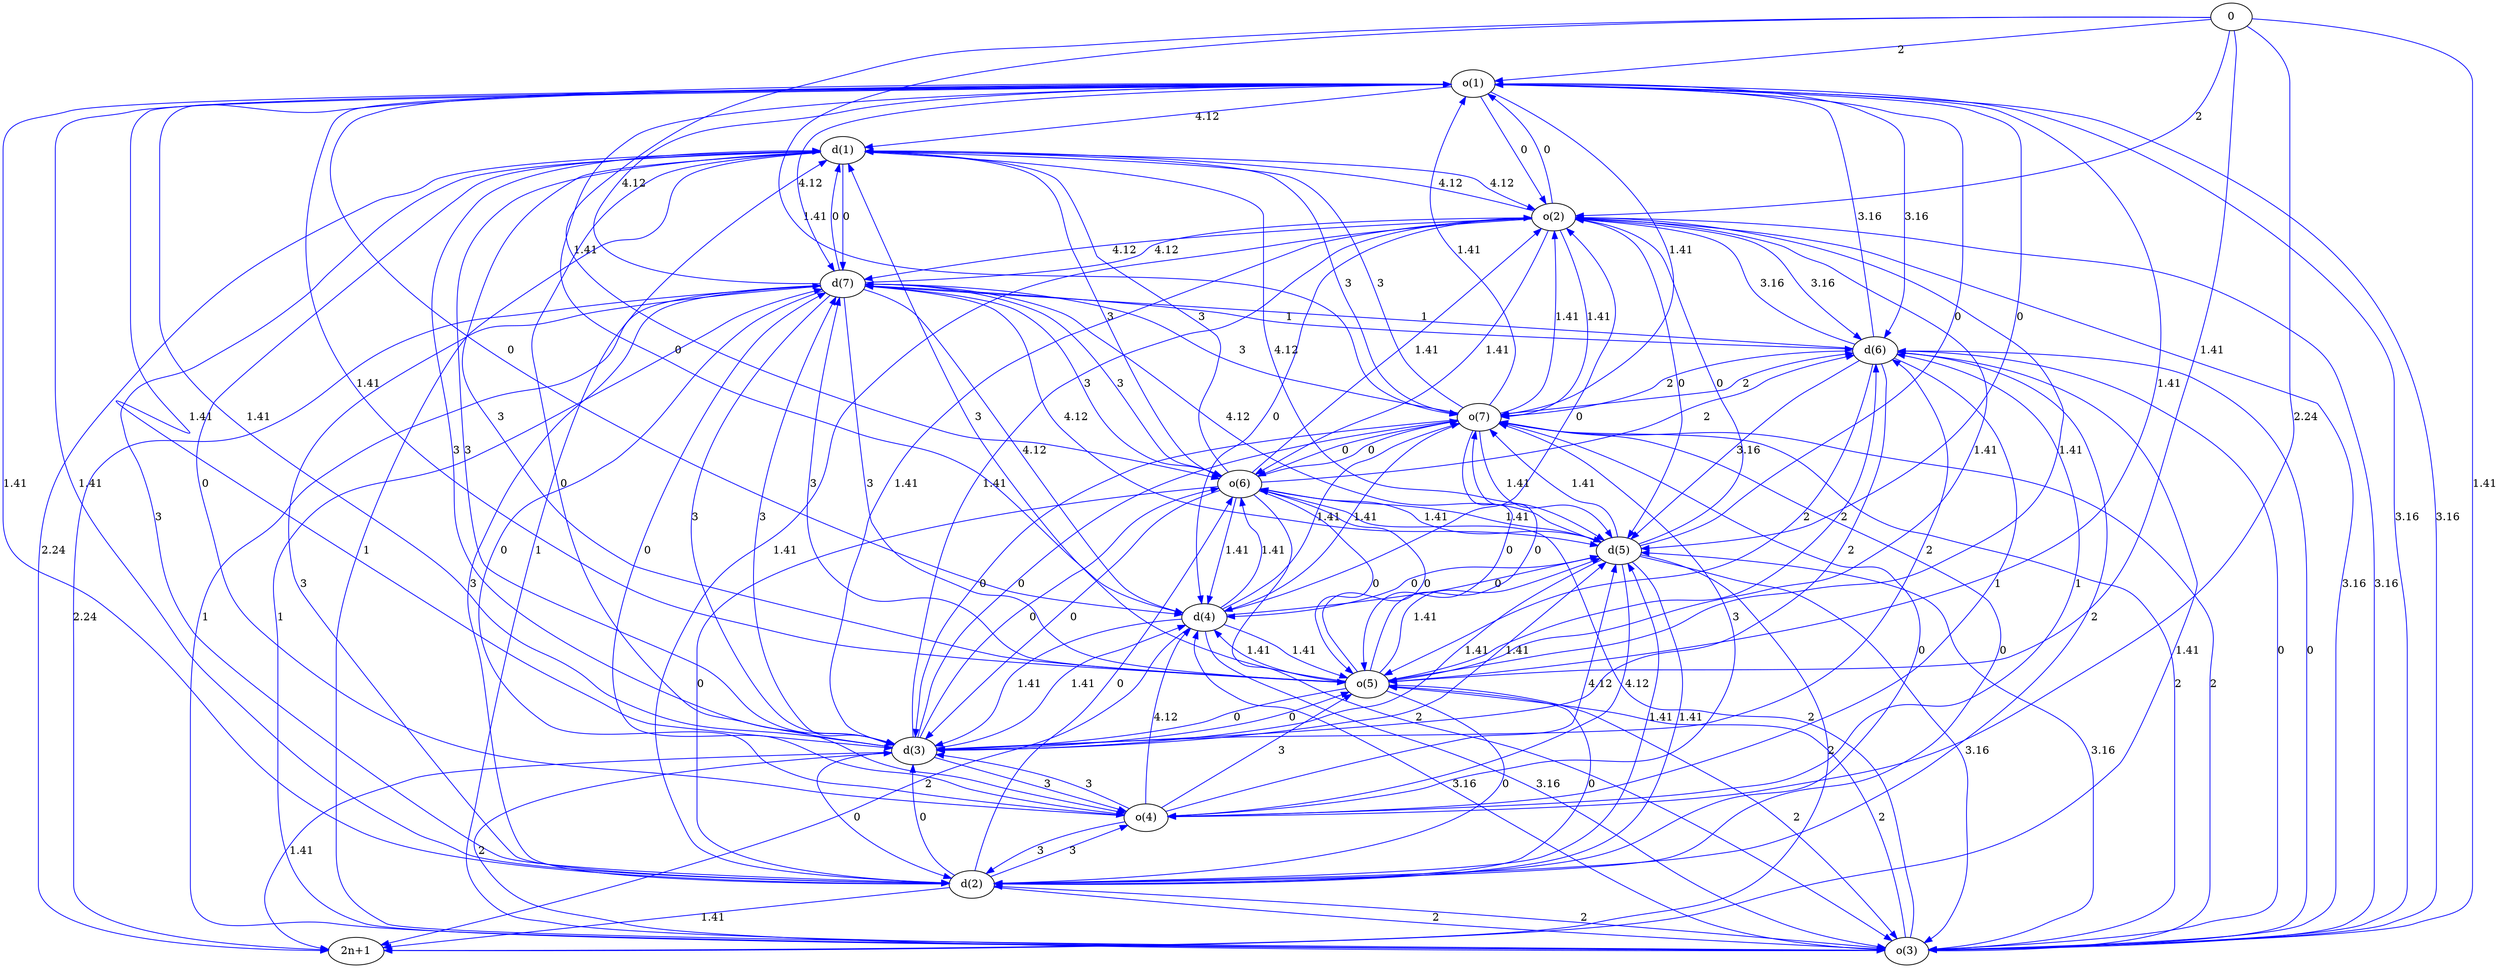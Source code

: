 digraph G {
0[label="0"];
15[label="2n+1"];
1[label="o(1)"];
8[label="d(1)"];
2[label="o(2)"];
9[label="d(2)"];
3[label="o(3)"];
10[label="d(3)"];
4[label="o(4)"];
11[label="d(4)"];
5[label="o(5)"];
12[label="d(5)"];
6[label="o(6)"];
13[label="d(6)"];
7[label="o(7)"];
14[label="d(7)"];
0->1 [label="2", color="blue"];
0->2 [label="2", color="blue"];
0->3 [label="1.41", color="blue"];
0->4 [label="2.24", color="blue"];
0->5 [label="1.41", color="blue"];
0->6 [label="1.41", color="blue"];
0->7 [label="1.41", color="blue"];
1->8 [label="4.12", color="blue"];
1->2 [label="0", color="blue"];
1->9 [label="1.41", color="blue"];
1->3 [label="3.16", color="blue"];
1->10 [label="1.41", color="blue"];
1->11 [label="0", color="blue"];
1->5 [label="1.41", color="blue"];
1->12 [label="0", color="blue"];
1->13 [label="3.16", color="blue"];
1->7 [label="1.41", color="blue"];
1->14 [label="4.12", color="blue"];
8->15 [label="2.24", color="blue"];
8->2 [label="4.12", color="blue"];
8->9 [label="3", color="blue"];
8->3 [label="1", color="blue"];
8->10 [label="3", color="blue"];
8->4 [label="0", color="blue"];
8->5 [label="3", color="blue"];
8->12 [label="4.12", color="blue"];
8->6 [label="3", color="blue"];
8->7 [label="3", color="blue"];
8->14 [label="0", color="blue"];
2->1 [label="0", color="blue"];
2->8 [label="4.12", color="blue"];
2->9 [label="1.41", color="blue"];
2->3 [label="3.16", color="blue"];
2->10 [label="1.41", color="blue"];
2->11 [label="0", color="blue"];
2->5 [label="1.41", color="blue"];
2->12 [label="0", color="blue"];
2->6 [label="1.41", color="blue"];
2->13 [label="3.16", color="blue"];
2->7 [label="1.41", color="blue"];
2->14 [label="4.12", color="blue"];
9->15 [label="1.41", color="blue"];
9->1 [label="1.41", color="blue"];
9->3 [label="2", color="blue"];
9->10 [label="0", color="blue"];
9->4 [label="3", color="blue"];
9->5 [label="0", color="blue"];
9->12 [label="1.41", color="blue"];
9->6 [label="0", color="blue"];
9->7 [label="0", color="blue"];
9->14 [label="3", color="blue"];
3->1 [label="3.16", color="blue"];
3->8 [label="1", color="blue"];
3->2 [label="3.16", color="blue"];
3->9 [label="2", color="blue"];
3->10 [label="2", color="blue"];
3->11 [label="3.16", color="blue"];
3->5 [label="2", color="blue"];
3->12 [label="3.16", color="blue"];
3->6 [label="2", color="blue"];
3->13 [label="0", color="blue"];
3->7 [label="2", color="blue"];
3->14 [label="1", color="blue"];
10->15 [label="1.41", color="blue"];
10->1 [label="1.41", color="blue"];
10->8 [label="3", color="blue"];
10->2 [label="1.41", color="blue"];
10->9 [label="0", color="blue"];
10->4 [label="3", color="blue"];
10->11 [label="1.41", color="blue"];
10->5 [label="0", color="blue"];
10->12 [label="1.41", color="blue"];
10->6 [label="0", color="blue"];
10->13 [label="2", color="blue"];
10->7 [label="0", color="blue"];
10->14 [label="3", color="blue"];
4->8 [label="0", color="blue"];
4->9 [label="3", color="blue"];
4->10 [label="3", color="blue"];
4->11 [label="4.12", color="blue"];
4->5 [label="3", color="blue"];
4->12 [label="4.12", color="blue"];
4->13 [label="1", color="blue"];
4->7 [label="3", color="blue"];
4->14 [label="0", color="blue"];
11->15 [label="2", color="blue"];
11->1 [label="0", color="blue"];
11->2 [label="0", color="blue"];
11->3 [label="3.16", color="blue"];
11->10 [label="1.41", color="blue"];
11->5 [label="1.41", color="blue"];
11->12 [label="0", color="blue"];
11->6 [label="1.41", color="blue"];
11->7 [label="1.41", color="blue"];
5->1 [label="1.41", color="blue"];
5->8 [label="3", color="blue"];
5->2 [label="1.41", color="blue"];
5->9 [label="0", color="blue"];
5->3 [label="2", color="blue"];
5->10 [label="0", color="blue"];
5->11 [label="1.41", color="blue"];
5->12 [label="1.41", color="blue"];
5->6 [label="0", color="blue"];
5->13 [label="2", color="blue"];
5->7 [label="0", color="blue"];
5->14 [label="3", color="blue"];
12->15 [label="2", color="blue"];
12->1 [label="0", color="blue"];
12->2 [label="0", color="blue"];
12->9 [label="1.41", color="blue"];
12->3 [label="3.16", color="blue"];
12->10 [label="1.41", color="blue"];
12->4 [label="4.12", color="blue"];
12->11 [label="0", color="blue"];
12->6 [label="1.41", color="blue"];
12->7 [label="1.41", color="blue"];
12->14 [label="4.12", color="blue"];
6->8 [label="3", color="blue"];
6->2 [label="1.41", color="blue"];
6->9 [label="0", color="blue"];
6->3 [label="2", color="blue"];
6->10 [label="0", color="blue"];
6->11 [label="1.41", color="blue"];
6->5 [label="0", color="blue"];
6->12 [label="1.41", color="blue"];
6->13 [label="2", color="blue"];
6->7 [label="0", color="blue"];
6->14 [label="3", color="blue"];
13->15 [label="1.41", color="blue"];
13->1 [label="3.16", color="blue"];
13->2 [label="3.16", color="blue"];
13->9 [label="2", color="blue"];
13->3 [label="0", color="blue"];
13->10 [label="2", color="blue"];
13->4 [label="1", color="blue"];
13->5 [label="2", color="blue"];
13->12 [label="3.16", color="blue"];
13->7 [label="2", color="blue"];
13->14 [label="1", color="blue"];
7->1 [label="1.41", color="blue"];
7->8 [label="3", color="blue"];
7->2 [label="1.41", color="blue"];
7->9 [label="0", color="blue"];
7->3 [label="2", color="blue"];
7->10 [label="0", color="blue"];
7->11 [label="1.41", color="blue"];
7->5 [label="0", color="blue"];
7->12 [label="1.41", color="blue"];
7->6 [label="0", color="blue"];
7->13 [label="2", color="blue"];
7->14 [label="3", color="blue"];
14->15 [label="2.24", color="blue"];
14->1 [label="4.12", color="blue"];
14->8 [label="0", color="blue"];
14->2 [label="4.12", color="blue"];
14->9 [label="3", color="blue"];
14->3 [label="1", color="blue"];
14->10 [label="3", color="blue"];
14->4 [label="0", color="blue"];
14->11 [label="4.12", color="blue"];
14->5 [label="3", color="blue"];
14->12 [label="4.12", color="blue"];
14->6 [label="3", color="blue"];
14->13 [label="1", color="blue"];
}
